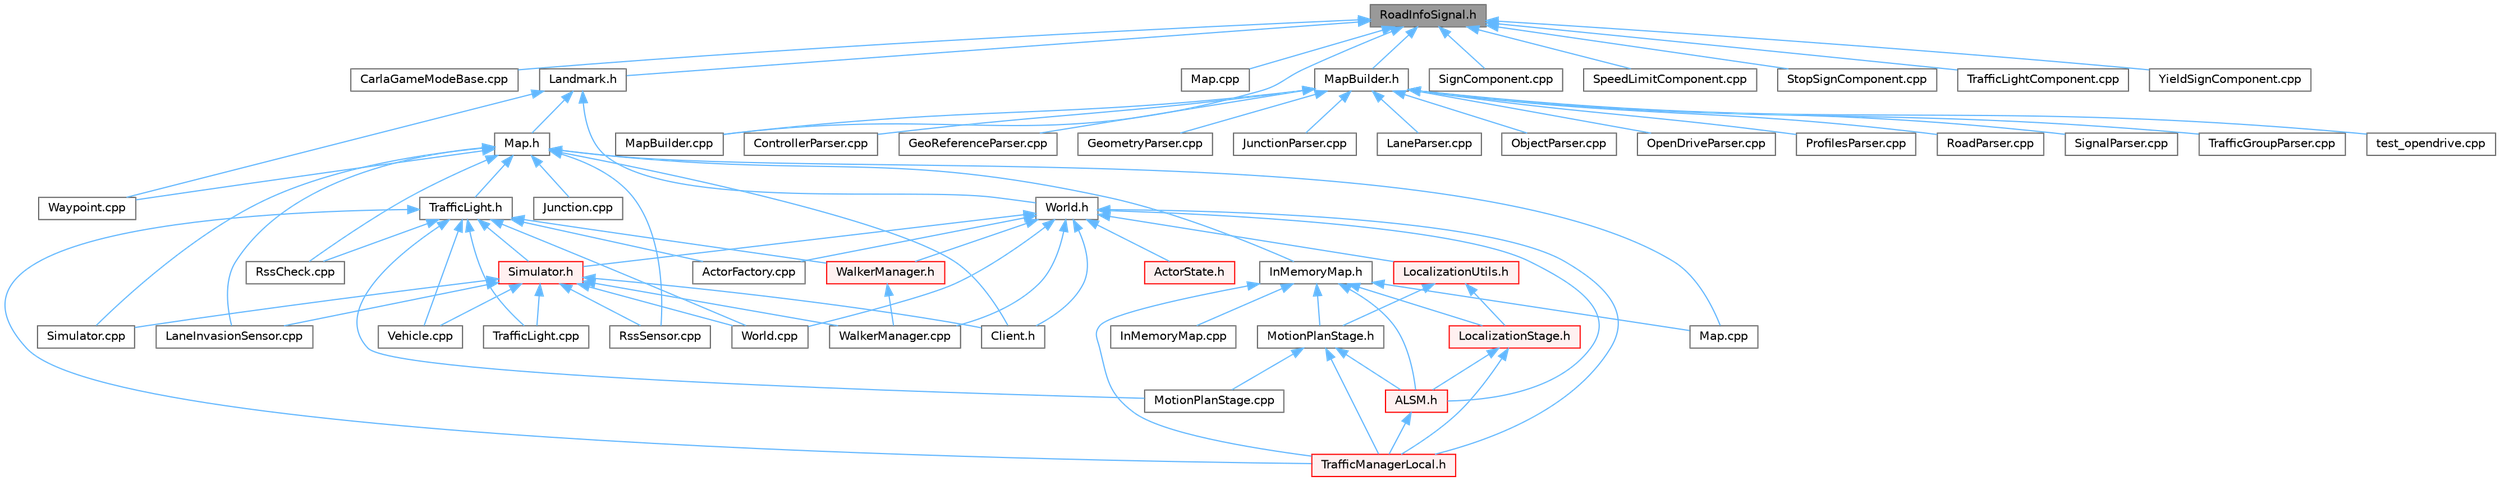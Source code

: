 digraph "RoadInfoSignal.h"
{
 // INTERACTIVE_SVG=YES
 // LATEX_PDF_SIZE
  bgcolor="transparent";
  edge [fontname=Helvetica,fontsize=10,labelfontname=Helvetica,labelfontsize=10];
  node [fontname=Helvetica,fontsize=10,shape=box,height=0.2,width=0.4];
  Node1 [id="Node000001",label="RoadInfoSignal.h",height=0.2,width=0.4,color="gray40", fillcolor="grey60", style="filled", fontcolor="black",tooltip=" "];
  Node1 -> Node2 [id="edge1_Node000001_Node000002",dir="back",color="steelblue1",style="solid",tooltip=" "];
  Node2 [id="Node000002",label="CarlaGameModeBase.cpp",height=0.2,width=0.4,color="grey40", fillcolor="white", style="filled",URL="$d0/d2e/CarlaGameModeBase_8cpp.html",tooltip=" "];
  Node1 -> Node3 [id="edge2_Node000001_Node000003",dir="back",color="steelblue1",style="solid",tooltip=" "];
  Node3 [id="Node000003",label="Landmark.h",height=0.2,width=0.4,color="grey40", fillcolor="white", style="filled",URL="$db/d18/Landmark_8h.html",tooltip=" "];
  Node3 -> Node4 [id="edge3_Node000003_Node000004",dir="back",color="steelblue1",style="solid",tooltip=" "];
  Node4 [id="Node000004",label="Map.h",height=0.2,width=0.4,color="grey40", fillcolor="white", style="filled",URL="$d4/d9d/client_2Map_8h.html",tooltip=" "];
  Node4 -> Node5 [id="edge4_Node000004_Node000005",dir="back",color="steelblue1",style="solid",tooltip=" "];
  Node5 [id="Node000005",label="Client.h",height=0.2,width=0.4,color="grey40", fillcolor="white", style="filled",URL="$dd/de3/client_2Client_8h.html",tooltip=" "];
  Node4 -> Node6 [id="edge5_Node000004_Node000006",dir="back",color="steelblue1",style="solid",tooltip=" "];
  Node6 [id="Node000006",label="InMemoryMap.h",height=0.2,width=0.4,color="grey40", fillcolor="white", style="filled",URL="$d3/d89/InMemoryMap_8h.html",tooltip=" "];
  Node6 -> Node7 [id="edge6_Node000006_Node000007",dir="back",color="steelblue1",style="solid",tooltip=" "];
  Node7 [id="Node000007",label="ALSM.h",height=0.2,width=0.4,color="red", fillcolor="#FFF0F0", style="filled",URL="$dc/d2c/ALSM_8h.html",tooltip=" "];
  Node7 -> Node9 [id="edge7_Node000007_Node000009",dir="back",color="steelblue1",style="solid",tooltip=" "];
  Node9 [id="Node000009",label="TrafficManagerLocal.h",height=0.2,width=0.4,color="red", fillcolor="#FFF0F0", style="filled",URL="$db/ddf/TrafficManagerLocal_8h.html",tooltip=" "];
  Node6 -> Node12 [id="edge8_Node000006_Node000012",dir="back",color="steelblue1",style="solid",tooltip=" "];
  Node12 [id="Node000012",label="InMemoryMap.cpp",height=0.2,width=0.4,color="grey40", fillcolor="white", style="filled",URL="$d4/d89/InMemoryMap_8cpp.html",tooltip=" "];
  Node6 -> Node13 [id="edge9_Node000006_Node000013",dir="back",color="steelblue1",style="solid",tooltip=" "];
  Node13 [id="Node000013",label="LocalizationStage.h",height=0.2,width=0.4,color="red", fillcolor="#FFF0F0", style="filled",URL="$d9/df4/LocalizationStage_8h.html",tooltip=" "];
  Node13 -> Node7 [id="edge10_Node000013_Node000007",dir="back",color="steelblue1",style="solid",tooltip=" "];
  Node13 -> Node9 [id="edge11_Node000013_Node000009",dir="back",color="steelblue1",style="solid",tooltip=" "];
  Node6 -> Node15 [id="edge12_Node000006_Node000015",dir="back",color="steelblue1",style="solid",tooltip=" "];
  Node15 [id="Node000015",label="Map.cpp",height=0.2,width=0.4,color="grey40", fillcolor="white", style="filled",URL="$db/da0/client_2Map_8cpp.html",tooltip=" "];
  Node6 -> Node16 [id="edge13_Node000006_Node000016",dir="back",color="steelblue1",style="solid",tooltip=" "];
  Node16 [id="Node000016",label="MotionPlanStage.h",height=0.2,width=0.4,color="grey40", fillcolor="white", style="filled",URL="$d3/d00/MotionPlanStage_8h.html",tooltip=" "];
  Node16 -> Node7 [id="edge14_Node000016_Node000007",dir="back",color="steelblue1",style="solid",tooltip=" "];
  Node16 -> Node17 [id="edge15_Node000016_Node000017",dir="back",color="steelblue1",style="solid",tooltip=" "];
  Node17 [id="Node000017",label="MotionPlanStage.cpp",height=0.2,width=0.4,color="grey40", fillcolor="white", style="filled",URL="$d4/df7/MotionPlanStage_8cpp.html",tooltip=" "];
  Node16 -> Node9 [id="edge16_Node000016_Node000009",dir="back",color="steelblue1",style="solid",tooltip=" "];
  Node6 -> Node9 [id="edge17_Node000006_Node000009",dir="back",color="steelblue1",style="solid",tooltip=" "];
  Node4 -> Node18 [id="edge18_Node000004_Node000018",dir="back",color="steelblue1",style="solid",tooltip=" "];
  Node18 [id="Node000018",label="Junction.cpp",height=0.2,width=0.4,color="grey40", fillcolor="white", style="filled",URL="$da/d17/Junction_8cpp.html",tooltip=" "];
  Node4 -> Node19 [id="edge19_Node000004_Node000019",dir="back",color="steelblue1",style="solid",tooltip=" "];
  Node19 [id="Node000019",label="LaneInvasionSensor.cpp",height=0.2,width=0.4,color="grey40", fillcolor="white", style="filled",URL="$dd/dbc/LibCarla_2source_2carla_2client_2LaneInvasionSensor_8cpp.html",tooltip=" "];
  Node4 -> Node15 [id="edge20_Node000004_Node000015",dir="back",color="steelblue1",style="solid",tooltip=" "];
  Node4 -> Node20 [id="edge21_Node000004_Node000020",dir="back",color="steelblue1",style="solid",tooltip=" "];
  Node20 [id="Node000020",label="RssCheck.cpp",height=0.2,width=0.4,color="grey40", fillcolor="white", style="filled",URL="$d0/dce/RssCheck_8cpp.html",tooltip=" "];
  Node4 -> Node21 [id="edge22_Node000004_Node000021",dir="back",color="steelblue1",style="solid",tooltip=" "];
  Node21 [id="Node000021",label="RssSensor.cpp",height=0.2,width=0.4,color="grey40", fillcolor="white", style="filled",URL="$d8/d77/LibCarla_2source_2carla_2rss_2RssSensor_8cpp.html",tooltip=" "];
  Node4 -> Node22 [id="edge23_Node000004_Node000022",dir="back",color="steelblue1",style="solid",tooltip=" "];
  Node22 [id="Node000022",label="Simulator.cpp",height=0.2,width=0.4,color="grey40", fillcolor="white", style="filled",URL="$d2/d0c/Simulator_8cpp.html",tooltip=" "];
  Node4 -> Node23 [id="edge24_Node000004_Node000023",dir="back",color="steelblue1",style="solid",tooltip=" "];
  Node23 [id="Node000023",label="TrafficLight.h",height=0.2,width=0.4,color="grey40", fillcolor="white", style="filled",URL="$d5/d9e/TrafficLight_8h.html",tooltip=" "];
  Node23 -> Node24 [id="edge25_Node000023_Node000024",dir="back",color="steelblue1",style="solid",tooltip=" "];
  Node24 [id="Node000024",label="ActorFactory.cpp",height=0.2,width=0.4,color="grey40", fillcolor="white", style="filled",URL="$df/dd6/ActorFactory_8cpp.html",tooltip=" "];
  Node23 -> Node17 [id="edge26_Node000023_Node000017",dir="back",color="steelblue1",style="solid",tooltip=" "];
  Node23 -> Node20 [id="edge27_Node000023_Node000020",dir="back",color="steelblue1",style="solid",tooltip=" "];
  Node23 -> Node25 [id="edge28_Node000023_Node000025",dir="back",color="steelblue1",style="solid",tooltip=" "];
  Node25 [id="Node000025",label="Simulator.h",height=0.2,width=0.4,color="red", fillcolor="#FFF0F0", style="filled",URL="$d6/d4a/Simulator_8h.html",tooltip=" "];
  Node25 -> Node5 [id="edge29_Node000025_Node000005",dir="back",color="steelblue1",style="solid",tooltip=" "];
  Node25 -> Node19 [id="edge30_Node000025_Node000019",dir="back",color="steelblue1",style="solid",tooltip=" "];
  Node25 -> Node21 [id="edge31_Node000025_Node000021",dir="back",color="steelblue1",style="solid",tooltip=" "];
  Node25 -> Node22 [id="edge32_Node000025_Node000022",dir="back",color="steelblue1",style="solid",tooltip=" "];
  Node25 -> Node32 [id="edge33_Node000025_Node000032",dir="back",color="steelblue1",style="solid",tooltip=" "];
  Node32 [id="Node000032",label="TrafficLight.cpp",height=0.2,width=0.4,color="grey40", fillcolor="white", style="filled",URL="$dd/d90/TrafficLight_8cpp.html",tooltip=" "];
  Node25 -> Node35 [id="edge34_Node000025_Node000035",dir="back",color="steelblue1",style="solid",tooltip=" "];
  Node35 [id="Node000035",label="Vehicle.cpp",height=0.2,width=0.4,color="grey40", fillcolor="white", style="filled",URL="$d0/d27/Vehicle_8cpp.html",tooltip=" "];
  Node25 -> Node38 [id="edge35_Node000025_Node000038",dir="back",color="steelblue1",style="solid",tooltip=" "];
  Node38 [id="Node000038",label="WalkerManager.cpp",height=0.2,width=0.4,color="grey40", fillcolor="white", style="filled",URL="$d2/dbb/WalkerManager_8cpp.html",tooltip=" "];
  Node25 -> Node40 [id="edge36_Node000025_Node000040",dir="back",color="steelblue1",style="solid",tooltip=" "];
  Node40 [id="Node000040",label="World.cpp",height=0.2,width=0.4,color="grey40", fillcolor="white", style="filled",URL="$d7/dfe/World_8cpp.html",tooltip=" "];
  Node23 -> Node32 [id="edge37_Node000023_Node000032",dir="back",color="steelblue1",style="solid",tooltip=" "];
  Node23 -> Node9 [id="edge38_Node000023_Node000009",dir="back",color="steelblue1",style="solid",tooltip=" "];
  Node23 -> Node35 [id="edge39_Node000023_Node000035",dir="back",color="steelblue1",style="solid",tooltip=" "];
  Node23 -> Node41 [id="edge40_Node000023_Node000041",dir="back",color="steelblue1",style="solid",tooltip=" "];
  Node41 [id="Node000041",label="WalkerManager.h",height=0.2,width=0.4,color="red", fillcolor="#FFF0F0", style="filled",URL="$df/d64/WalkerManager_8h.html",tooltip=" "];
  Node41 -> Node38 [id="edge41_Node000041_Node000038",dir="back",color="steelblue1",style="solid",tooltip=" "];
  Node23 -> Node40 [id="edge42_Node000023_Node000040",dir="back",color="steelblue1",style="solid",tooltip=" "];
  Node4 -> Node47 [id="edge43_Node000004_Node000047",dir="back",color="steelblue1",style="solid",tooltip=" "];
  Node47 [id="Node000047",label="Waypoint.cpp",height=0.2,width=0.4,color="grey40", fillcolor="white", style="filled",URL="$d7/def/client_2Waypoint_8cpp.html",tooltip=" "];
  Node3 -> Node47 [id="edge44_Node000003_Node000047",dir="back",color="steelblue1",style="solid",tooltip=" "];
  Node3 -> Node48 [id="edge45_Node000003_Node000048",dir="back",color="steelblue1",style="solid",tooltip=" "];
  Node48 [id="Node000048",label="World.h",height=0.2,width=0.4,color="grey40", fillcolor="white", style="filled",URL="$dd/d5b/World_8h.html",tooltip=" "];
  Node48 -> Node7 [id="edge46_Node000048_Node000007",dir="back",color="steelblue1",style="solid",tooltip=" "];
  Node48 -> Node24 [id="edge47_Node000048_Node000024",dir="back",color="steelblue1",style="solid",tooltip=" "];
  Node48 -> Node49 [id="edge48_Node000048_Node000049",dir="back",color="steelblue1",style="solid",tooltip=" "];
  Node49 [id="Node000049",label="ActorState.h",height=0.2,width=0.4,color="red", fillcolor="#FFF0F0", style="filled",URL="$d4/d22/client_2detail_2ActorState_8h.html",tooltip=" "];
  Node48 -> Node5 [id="edge49_Node000048_Node000005",dir="back",color="steelblue1",style="solid",tooltip=" "];
  Node48 -> Node55 [id="edge50_Node000048_Node000055",dir="back",color="steelblue1",style="solid",tooltip=" "];
  Node55 [id="Node000055",label="LocalizationUtils.h",height=0.2,width=0.4,color="red", fillcolor="#FFF0F0", style="filled",URL="$d2/d84/LocalizationUtils_8h.html",tooltip=" "];
  Node55 -> Node13 [id="edge51_Node000055_Node000013",dir="back",color="steelblue1",style="solid",tooltip=" "];
  Node55 -> Node16 [id="edge52_Node000055_Node000016",dir="back",color="steelblue1",style="solid",tooltip=" "];
  Node48 -> Node25 [id="edge53_Node000048_Node000025",dir="back",color="steelblue1",style="solid",tooltip=" "];
  Node48 -> Node9 [id="edge54_Node000048_Node000009",dir="back",color="steelblue1",style="solid",tooltip=" "];
  Node48 -> Node38 [id="edge55_Node000048_Node000038",dir="back",color="steelblue1",style="solid",tooltip=" "];
  Node48 -> Node41 [id="edge56_Node000048_Node000041",dir="back",color="steelblue1",style="solid",tooltip=" "];
  Node48 -> Node40 [id="edge57_Node000048_Node000040",dir="back",color="steelblue1",style="solid",tooltip=" "];
  Node1 -> Node92 [id="edge58_Node000001_Node000092",dir="back",color="steelblue1",style="solid",tooltip=" "];
  Node92 [id="Node000092",label="Map.cpp",height=0.2,width=0.4,color="grey40", fillcolor="white", style="filled",URL="$d9/d5a/road_2Map_8cpp.html",tooltip=" "];
  Node1 -> Node93 [id="edge59_Node000001_Node000093",dir="back",color="steelblue1",style="solid",tooltip=" "];
  Node93 [id="Node000093",label="MapBuilder.cpp",height=0.2,width=0.4,color="grey40", fillcolor="white", style="filled",URL="$df/da9/MapBuilder_8cpp.html",tooltip=" "];
  Node1 -> Node94 [id="edge60_Node000001_Node000094",dir="back",color="steelblue1",style="solid",tooltip=" "];
  Node94 [id="Node000094",label="MapBuilder.h",height=0.2,width=0.4,color="grey40", fillcolor="white", style="filled",URL="$de/d3b/MapBuilder_8h.html",tooltip=" "];
  Node94 -> Node95 [id="edge61_Node000094_Node000095",dir="back",color="steelblue1",style="solid",tooltip=" "];
  Node95 [id="Node000095",label="ControllerParser.cpp",height=0.2,width=0.4,color="grey40", fillcolor="white", style="filled",URL="$df/d60/ControllerParser_8cpp.html",tooltip=" "];
  Node94 -> Node96 [id="edge62_Node000094_Node000096",dir="back",color="steelblue1",style="solid",tooltip=" "];
  Node96 [id="Node000096",label="GeoReferenceParser.cpp",height=0.2,width=0.4,color="grey40", fillcolor="white", style="filled",URL="$d9/d3e/GeoReferenceParser_8cpp.html",tooltip=" "];
  Node94 -> Node97 [id="edge63_Node000094_Node000097",dir="back",color="steelblue1",style="solid",tooltip=" "];
  Node97 [id="Node000097",label="GeometryParser.cpp",height=0.2,width=0.4,color="grey40", fillcolor="white", style="filled",URL="$d8/d49/GeometryParser_8cpp.html",tooltip=" "];
  Node94 -> Node98 [id="edge64_Node000094_Node000098",dir="back",color="steelblue1",style="solid",tooltip=" "];
  Node98 [id="Node000098",label="JunctionParser.cpp",height=0.2,width=0.4,color="grey40", fillcolor="white", style="filled",URL="$d6/d98/JunctionParser_8cpp.html",tooltip=" "];
  Node94 -> Node99 [id="edge65_Node000094_Node000099",dir="back",color="steelblue1",style="solid",tooltip=" "];
  Node99 [id="Node000099",label="LaneParser.cpp",height=0.2,width=0.4,color="grey40", fillcolor="white", style="filled",URL="$d0/d2e/LaneParser_8cpp.html",tooltip=" "];
  Node94 -> Node93 [id="edge66_Node000094_Node000093",dir="back",color="steelblue1",style="solid",tooltip=" "];
  Node94 -> Node100 [id="edge67_Node000094_Node000100",dir="back",color="steelblue1",style="solid",tooltip=" "];
  Node100 [id="Node000100",label="ObjectParser.cpp",height=0.2,width=0.4,color="grey40", fillcolor="white", style="filled",URL="$d9/df7/ObjectParser_8cpp.html",tooltip=" "];
  Node94 -> Node101 [id="edge68_Node000094_Node000101",dir="back",color="steelblue1",style="solid",tooltip=" "];
  Node101 [id="Node000101",label="OpenDriveParser.cpp",height=0.2,width=0.4,color="grey40", fillcolor="white", style="filled",URL="$da/d5a/OpenDriveParser_8cpp.html",tooltip=" "];
  Node94 -> Node102 [id="edge69_Node000094_Node000102",dir="back",color="steelblue1",style="solid",tooltip=" "];
  Node102 [id="Node000102",label="ProfilesParser.cpp",height=0.2,width=0.4,color="grey40", fillcolor="white", style="filled",URL="$d4/d6a/ProfilesParser_8cpp.html",tooltip=" "];
  Node94 -> Node103 [id="edge70_Node000094_Node000103",dir="back",color="steelblue1",style="solid",tooltip=" "];
  Node103 [id="Node000103",label="RoadParser.cpp",height=0.2,width=0.4,color="grey40", fillcolor="white", style="filled",URL="$d7/d69/RoadParser_8cpp.html",tooltip=" "];
  Node94 -> Node104 [id="edge71_Node000094_Node000104",dir="back",color="steelblue1",style="solid",tooltip=" "];
  Node104 [id="Node000104",label="SignalParser.cpp",height=0.2,width=0.4,color="grey40", fillcolor="white", style="filled",URL="$d1/d01/SignalParser_8cpp.html",tooltip=" "];
  Node94 -> Node105 [id="edge72_Node000094_Node000105",dir="back",color="steelblue1",style="solid",tooltip=" "];
  Node105 [id="Node000105",label="TrafficGroupParser.cpp",height=0.2,width=0.4,color="grey40", fillcolor="white", style="filled",URL="$d3/d28/TrafficGroupParser_8cpp.html",tooltip=" "];
  Node94 -> Node106 [id="edge73_Node000094_Node000106",dir="back",color="steelblue1",style="solid",tooltip=" "];
  Node106 [id="Node000106",label="test_opendrive.cpp",height=0.2,width=0.4,color="grey40", fillcolor="white", style="filled",URL="$d1/dc0/test__opendrive_8cpp.html",tooltip=" "];
  Node1 -> Node107 [id="edge74_Node000001_Node000107",dir="back",color="steelblue1",style="solid",tooltip=" "];
  Node107 [id="Node000107",label="SignComponent.cpp",height=0.2,width=0.4,color="grey40", fillcolor="white", style="filled",URL="$d9/dbd/SignComponent_8cpp.html",tooltip=" "];
  Node1 -> Node108 [id="edge75_Node000001_Node000108",dir="back",color="steelblue1",style="solid",tooltip=" "];
  Node108 [id="Node000108",label="SpeedLimitComponent.cpp",height=0.2,width=0.4,color="grey40", fillcolor="white", style="filled",URL="$d2/dd9/SpeedLimitComponent_8cpp.html",tooltip=" "];
  Node1 -> Node109 [id="edge76_Node000001_Node000109",dir="back",color="steelblue1",style="solid",tooltip=" "];
  Node109 [id="Node000109",label="StopSignComponent.cpp",height=0.2,width=0.4,color="grey40", fillcolor="white", style="filled",URL="$d6/ddb/StopSignComponent_8cpp.html",tooltip=" "];
  Node1 -> Node110 [id="edge77_Node000001_Node000110",dir="back",color="steelblue1",style="solid",tooltip=" "];
  Node110 [id="Node000110",label="TrafficLightComponent.cpp",height=0.2,width=0.4,color="grey40", fillcolor="white", style="filled",URL="$d3/dcd/TrafficLightComponent_8cpp.html",tooltip=" "];
  Node1 -> Node111 [id="edge78_Node000001_Node000111",dir="back",color="steelblue1",style="solid",tooltip=" "];
  Node111 [id="Node000111",label="YieldSignComponent.cpp",height=0.2,width=0.4,color="grey40", fillcolor="white", style="filled",URL="$d4/d36/YieldSignComponent_8cpp.html",tooltip=" "];
}
